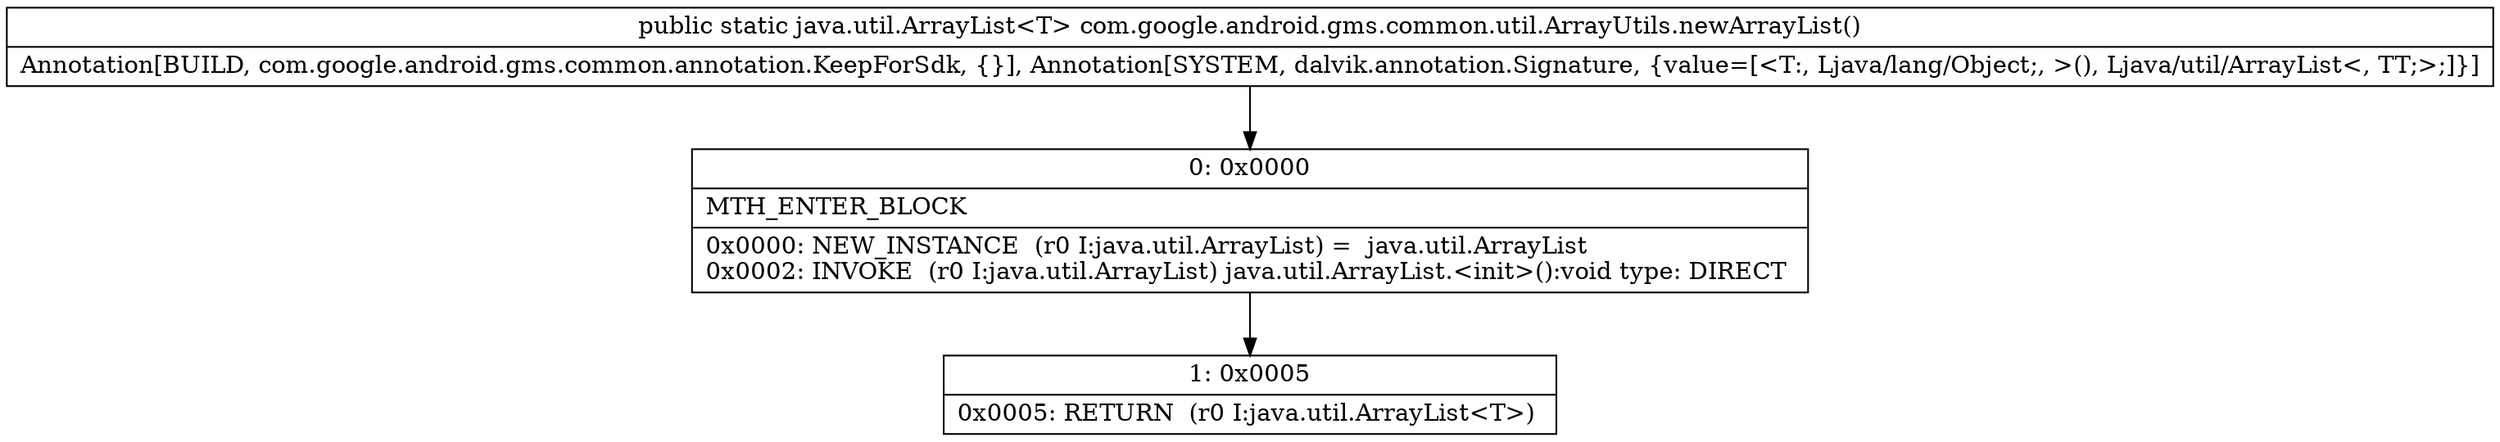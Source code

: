 digraph "CFG forcom.google.android.gms.common.util.ArrayUtils.newArrayList()Ljava\/util\/ArrayList;" {
Node_0 [shape=record,label="{0\:\ 0x0000|MTH_ENTER_BLOCK\l|0x0000: NEW_INSTANCE  (r0 I:java.util.ArrayList) =  java.util.ArrayList \l0x0002: INVOKE  (r0 I:java.util.ArrayList) java.util.ArrayList.\<init\>():void type: DIRECT \l}"];
Node_1 [shape=record,label="{1\:\ 0x0005|0x0005: RETURN  (r0 I:java.util.ArrayList\<T\>) \l}"];
MethodNode[shape=record,label="{public static java.util.ArrayList\<T\> com.google.android.gms.common.util.ArrayUtils.newArrayList()  | Annotation[BUILD, com.google.android.gms.common.annotation.KeepForSdk, \{\}], Annotation[SYSTEM, dalvik.annotation.Signature, \{value=[\<T:, Ljava\/lang\/Object;, \>(), Ljava\/util\/ArrayList\<, TT;\>;]\}]\l}"];
MethodNode -> Node_0;
Node_0 -> Node_1;
}

